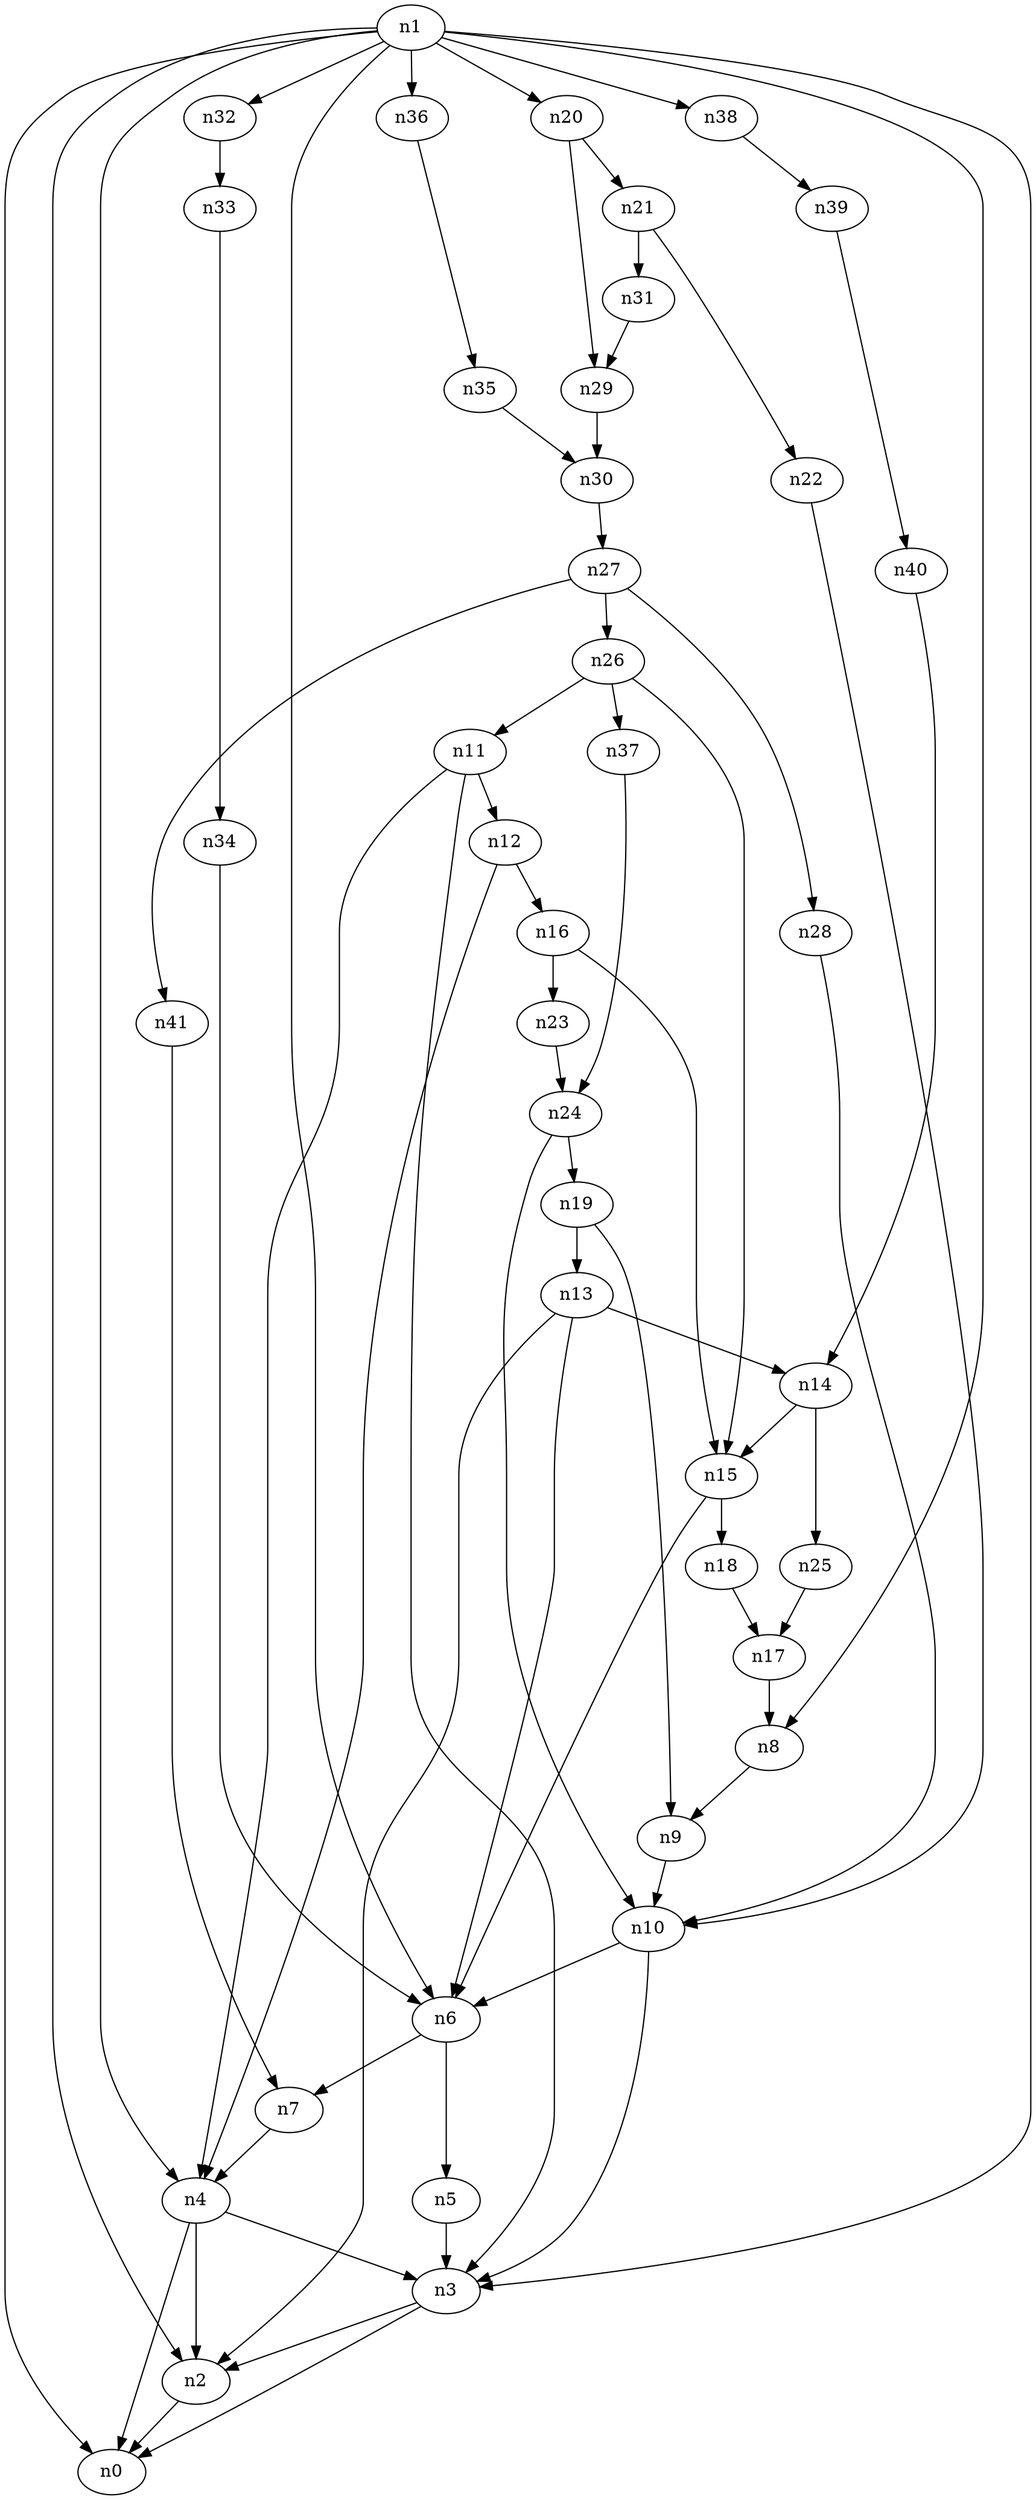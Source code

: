 digraph G {
	n1 -> n0	 [_graphml_id=e0];
	n1 -> n2	 [_graphml_id=e1];
	n1 -> n3	 [_graphml_id=e6];
	n1 -> n4	 [_graphml_id=e9];
	n1 -> n6	 [_graphml_id=e12];
	n1 -> n8	 [_graphml_id=e15];
	n1 -> n20	 [_graphml_id=e35];
	n1 -> n32	 [_graphml_id=e55];
	n1 -> n36	 [_graphml_id=e61];
	n1 -> n38	 [_graphml_id=e65];
	n2 -> n0	 [_graphml_id=e5];
	n3 -> n0	 [_graphml_id=e8];
	n3 -> n2	 [_graphml_id=e2];
	n4 -> n0	 [_graphml_id=e4];
	n4 -> n2	 [_graphml_id=e7];
	n4 -> n3	 [_graphml_id=e3];
	n5 -> n3	 [_graphml_id=e10];
	n6 -> n5	 [_graphml_id=e11];
	n6 -> n7	 [_graphml_id=e13];
	n7 -> n4	 [_graphml_id=e14];
	n8 -> n9	 [_graphml_id=e16];
	n9 -> n10	 [_graphml_id=e17];
	n10 -> n3	 [_graphml_id=e24];
	n10 -> n6	 [_graphml_id=e18];
	n11 -> n3	 [_graphml_id=e19];
	n11 -> n4	 [_graphml_id=e44];
	n11 -> n12	 [_graphml_id=e20];
	n12 -> n4	 [_graphml_id=e21];
	n12 -> n16	 [_graphml_id=e28];
	n13 -> n2	 [_graphml_id=e23];
	n13 -> n6	 [_graphml_id=e22];
	n13 -> n14	 [_graphml_id=e25];
	n14 -> n15	 [_graphml_id=e26];
	n14 -> n25	 [_graphml_id=e42];
	n15 -> n6	 [_graphml_id=e34];
	n15 -> n18	 [_graphml_id=e31];
	n16 -> n15	 [_graphml_id=e27];
	n16 -> n23	 [_graphml_id=e39];
	n17 -> n8	 [_graphml_id=e29];
	n18 -> n17	 [_graphml_id=e30];
	n19 -> n9	 [_graphml_id=e32];
	n19 -> n13	 [_graphml_id=e33];
	n20 -> n21	 [_graphml_id=e36];
	n20 -> n29	 [_graphml_id=e49];
	n21 -> n22	 [_graphml_id=e37];
	n21 -> n31	 [_graphml_id=e52];
	n22 -> n10	 [_graphml_id=e38];
	n23 -> n24	 [_graphml_id=e40];
	n24 -> n10	 [_graphml_id=e41];
	n24 -> n19	 [_graphml_id=e64];
	n25 -> n17	 [_graphml_id=e43];
	n26 -> n11	 [_graphml_id=e54];
	n26 -> n15	 [_graphml_id=e45];
	n26 -> n37	 [_graphml_id=e62];
	n27 -> n26	 [_graphml_id=e46];
	n27 -> n28	 [_graphml_id=e47];
	n27 -> n41	 [_graphml_id=e70];
	n28 -> n10	 [_graphml_id=e48];
	n29 -> n30	 [_graphml_id=e50];
	n30 -> n27	 [_graphml_id=e51];
	n31 -> n29	 [_graphml_id=e53];
	n32 -> n33	 [_graphml_id=e56];
	n33 -> n34	 [_graphml_id=e57];
	n34 -> n6	 [_graphml_id=e58];
	n35 -> n30	 [_graphml_id=e59];
	n36 -> n35	 [_graphml_id=e60];
	n37 -> n24	 [_graphml_id=e63];
	n38 -> n39	 [_graphml_id=e66];
	n39 -> n40	 [_graphml_id=e67];
	n40 -> n14	 [_graphml_id=e68];
	n41 -> n7	 [_graphml_id=e69];
}

